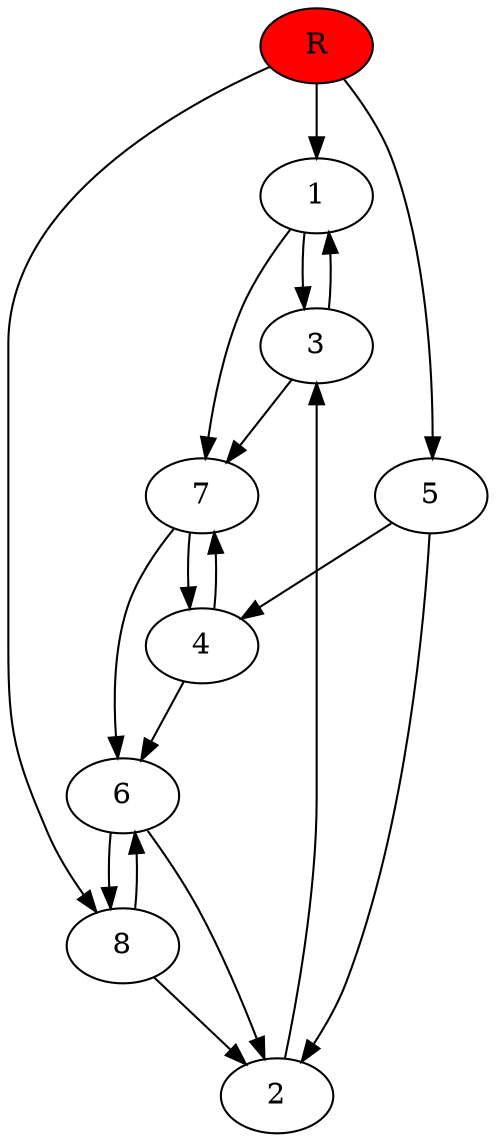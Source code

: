 digraph prb71193 {
	1
	2
	3
	4
	5
	6
	7
	8
	R [fillcolor="#ff0000" style=filled]
	1 -> 3
	1 -> 7
	2 -> 3
	3 -> 1
	3 -> 7
	4 -> 6
	4 -> 7
	5 -> 2
	5 -> 4
	6 -> 2
	6 -> 8
	7 -> 4
	7 -> 6
	8 -> 2
	8 -> 6
	R -> 1
	R -> 5
	R -> 8
}
